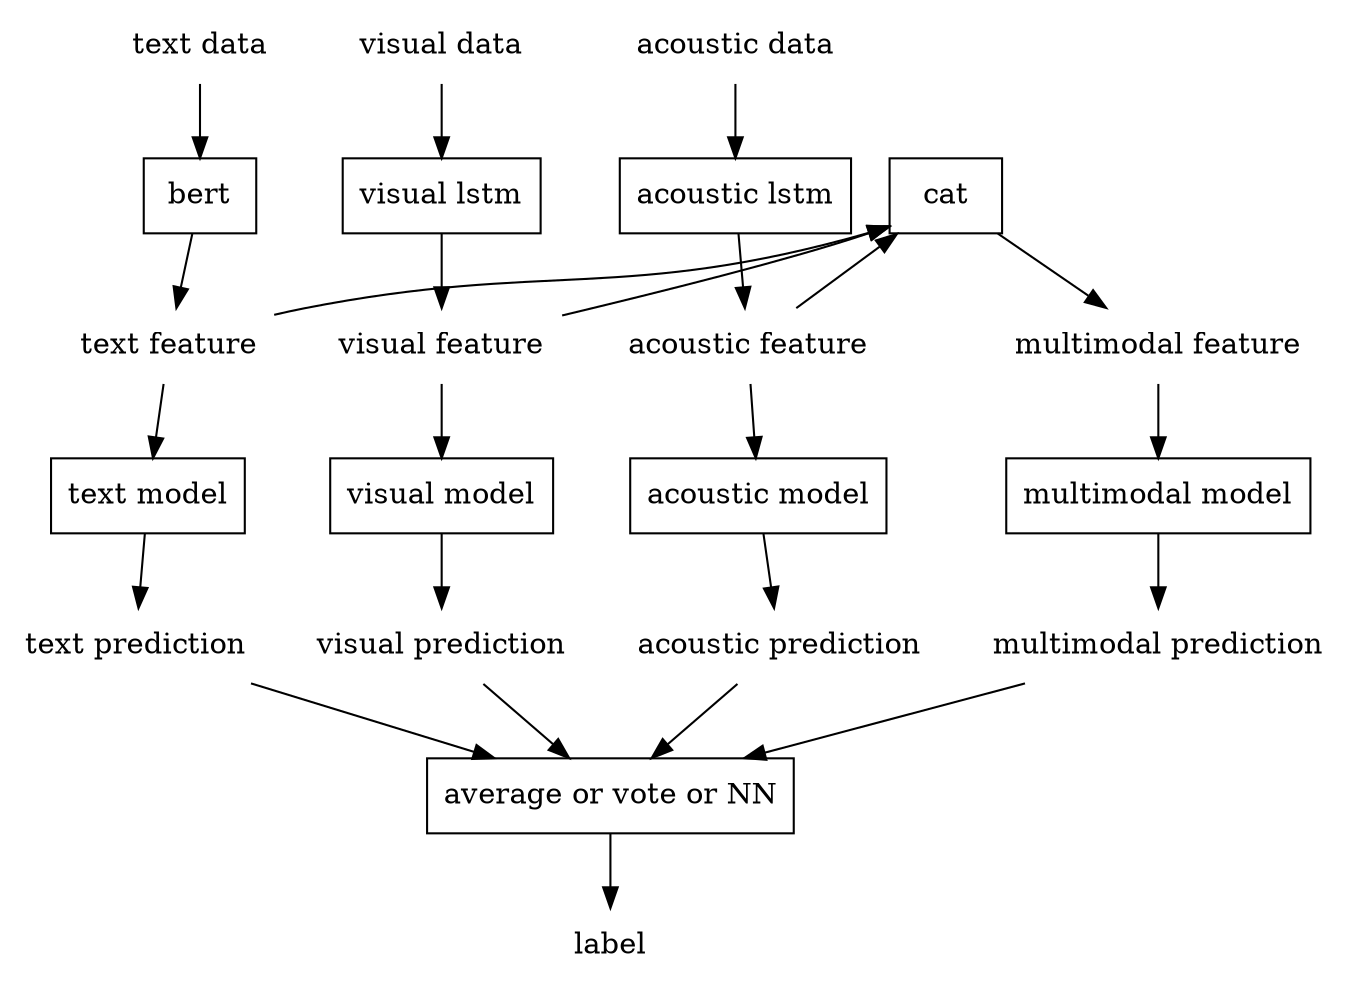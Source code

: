 digraph G{
  node[shape=box];
  {"text data"[shape=none]} -> bert -> {"text feature"[shape=none]}
  -> "text model" -> {"text prediction"[shape=none]};
  {"visual data"[shape=none]} -> "visual lstm" -> {"visual feature"[shape=none]}
  -> "visual model" -> {"visual prediction"[shape=none]};
  {"acoustic data"[shape=none]} -> "acoustic lstm" -> {"acoustic feature"[shape=none]}
  -> "acoustic model" -> {"acoustic prediction"[shape=none]};
  {"multimodal feature"[shape=none]} -> "multimodal model" -> {"multimodal prediction"[shape=none]}
  {
    rank=same;
    bert -> "visual lstm" -> "acoustic lstm" -> "cat"[style=invis];
  }
  {"text feature", "visual feature", "acoustic feature"} -> "cat" -> "multimodal feature"[constraint=false];
  {"text prediction", "visual prediction", "acoustic prediction", "multimodal prediction"}
  -> "average or vote or NN" -> {label[shape=none]};
}

